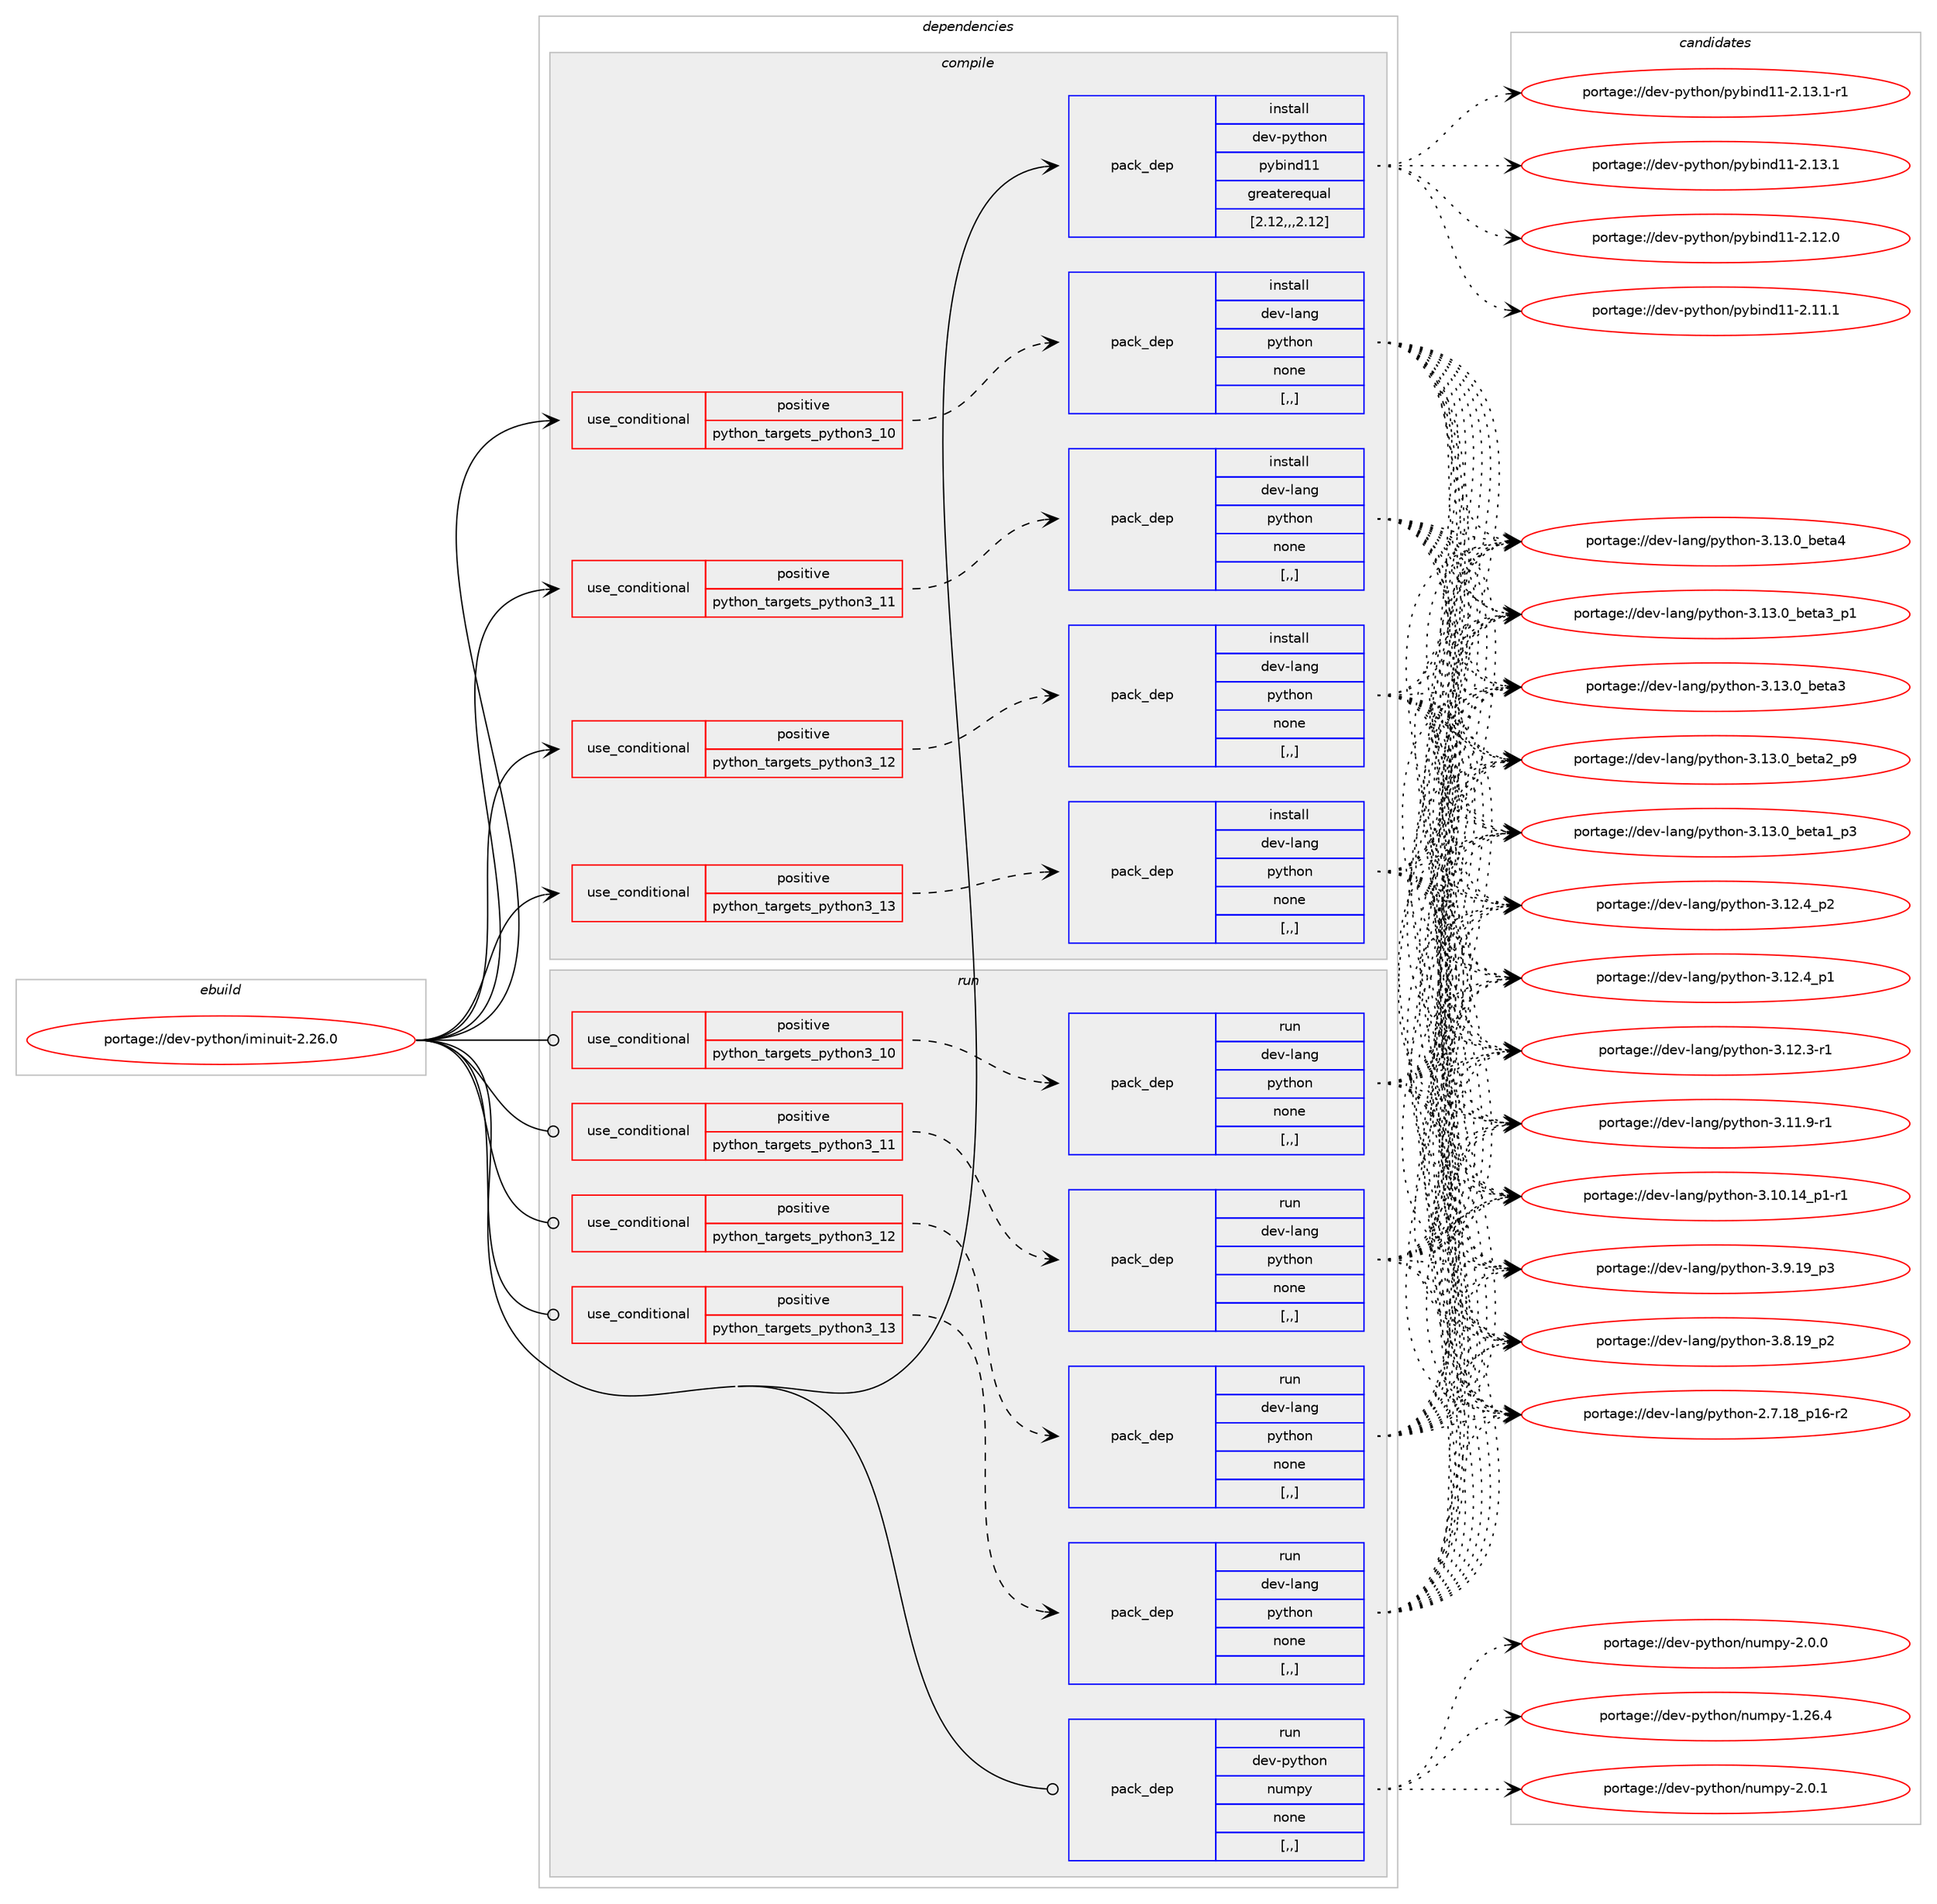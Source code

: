 digraph prolog {

# *************
# Graph options
# *************

newrank=true;
concentrate=true;
compound=true;
graph [rankdir=LR,fontname=Helvetica,fontsize=10,ranksep=1.5];#, ranksep=2.5, nodesep=0.2];
edge  [arrowhead=vee];
node  [fontname=Helvetica,fontsize=10];

# **********
# The ebuild
# **********

subgraph cluster_leftcol {
color=gray;
label=<<i>ebuild</i>>;
id [label="portage://dev-python/iminuit-2.26.0", color=red, width=4, href="../dev-python/iminuit-2.26.0.svg"];
}

# ****************
# The dependencies
# ****************

subgraph cluster_midcol {
color=gray;
label=<<i>dependencies</i>>;
subgraph cluster_compile {
fillcolor="#eeeeee";
style=filled;
label=<<i>compile</i>>;
subgraph cond33606 {
dependency148402 [label=<<TABLE BORDER="0" CELLBORDER="1" CELLSPACING="0" CELLPADDING="4"><TR><TD ROWSPAN="3" CELLPADDING="10">use_conditional</TD></TR><TR><TD>positive</TD></TR><TR><TD>python_targets_python3_10</TD></TR></TABLE>>, shape=none, color=red];
subgraph pack113547 {
dependency148403 [label=<<TABLE BORDER="0" CELLBORDER="1" CELLSPACING="0" CELLPADDING="4" WIDTH="220"><TR><TD ROWSPAN="6" CELLPADDING="30">pack_dep</TD></TR><TR><TD WIDTH="110">install</TD></TR><TR><TD>dev-lang</TD></TR><TR><TD>python</TD></TR><TR><TD>none</TD></TR><TR><TD>[,,]</TD></TR></TABLE>>, shape=none, color=blue];
}
dependency148402:e -> dependency148403:w [weight=20,style="dashed",arrowhead="vee"];
}
id:e -> dependency148402:w [weight=20,style="solid",arrowhead="vee"];
subgraph cond33607 {
dependency148404 [label=<<TABLE BORDER="0" CELLBORDER="1" CELLSPACING="0" CELLPADDING="4"><TR><TD ROWSPAN="3" CELLPADDING="10">use_conditional</TD></TR><TR><TD>positive</TD></TR><TR><TD>python_targets_python3_11</TD></TR></TABLE>>, shape=none, color=red];
subgraph pack113548 {
dependency148405 [label=<<TABLE BORDER="0" CELLBORDER="1" CELLSPACING="0" CELLPADDING="4" WIDTH="220"><TR><TD ROWSPAN="6" CELLPADDING="30">pack_dep</TD></TR><TR><TD WIDTH="110">install</TD></TR><TR><TD>dev-lang</TD></TR><TR><TD>python</TD></TR><TR><TD>none</TD></TR><TR><TD>[,,]</TD></TR></TABLE>>, shape=none, color=blue];
}
dependency148404:e -> dependency148405:w [weight=20,style="dashed",arrowhead="vee"];
}
id:e -> dependency148404:w [weight=20,style="solid",arrowhead="vee"];
subgraph cond33608 {
dependency148406 [label=<<TABLE BORDER="0" CELLBORDER="1" CELLSPACING="0" CELLPADDING="4"><TR><TD ROWSPAN="3" CELLPADDING="10">use_conditional</TD></TR><TR><TD>positive</TD></TR><TR><TD>python_targets_python3_12</TD></TR></TABLE>>, shape=none, color=red];
subgraph pack113549 {
dependency148407 [label=<<TABLE BORDER="0" CELLBORDER="1" CELLSPACING="0" CELLPADDING="4" WIDTH="220"><TR><TD ROWSPAN="6" CELLPADDING="30">pack_dep</TD></TR><TR><TD WIDTH="110">install</TD></TR><TR><TD>dev-lang</TD></TR><TR><TD>python</TD></TR><TR><TD>none</TD></TR><TR><TD>[,,]</TD></TR></TABLE>>, shape=none, color=blue];
}
dependency148406:e -> dependency148407:w [weight=20,style="dashed",arrowhead="vee"];
}
id:e -> dependency148406:w [weight=20,style="solid",arrowhead="vee"];
subgraph cond33609 {
dependency148408 [label=<<TABLE BORDER="0" CELLBORDER="1" CELLSPACING="0" CELLPADDING="4"><TR><TD ROWSPAN="3" CELLPADDING="10">use_conditional</TD></TR><TR><TD>positive</TD></TR><TR><TD>python_targets_python3_13</TD></TR></TABLE>>, shape=none, color=red];
subgraph pack113550 {
dependency148409 [label=<<TABLE BORDER="0" CELLBORDER="1" CELLSPACING="0" CELLPADDING="4" WIDTH="220"><TR><TD ROWSPAN="6" CELLPADDING="30">pack_dep</TD></TR><TR><TD WIDTH="110">install</TD></TR><TR><TD>dev-lang</TD></TR><TR><TD>python</TD></TR><TR><TD>none</TD></TR><TR><TD>[,,]</TD></TR></TABLE>>, shape=none, color=blue];
}
dependency148408:e -> dependency148409:w [weight=20,style="dashed",arrowhead="vee"];
}
id:e -> dependency148408:w [weight=20,style="solid",arrowhead="vee"];
subgraph pack113551 {
dependency148410 [label=<<TABLE BORDER="0" CELLBORDER="1" CELLSPACING="0" CELLPADDING="4" WIDTH="220"><TR><TD ROWSPAN="6" CELLPADDING="30">pack_dep</TD></TR><TR><TD WIDTH="110">install</TD></TR><TR><TD>dev-python</TD></TR><TR><TD>pybind11</TD></TR><TR><TD>greaterequal</TD></TR><TR><TD>[2.12,,,2.12]</TD></TR></TABLE>>, shape=none, color=blue];
}
id:e -> dependency148410:w [weight=20,style="solid",arrowhead="vee"];
}
subgraph cluster_compileandrun {
fillcolor="#eeeeee";
style=filled;
label=<<i>compile and run</i>>;
}
subgraph cluster_run {
fillcolor="#eeeeee";
style=filled;
label=<<i>run</i>>;
subgraph cond33610 {
dependency148411 [label=<<TABLE BORDER="0" CELLBORDER="1" CELLSPACING="0" CELLPADDING="4"><TR><TD ROWSPAN="3" CELLPADDING="10">use_conditional</TD></TR><TR><TD>positive</TD></TR><TR><TD>python_targets_python3_10</TD></TR></TABLE>>, shape=none, color=red];
subgraph pack113552 {
dependency148412 [label=<<TABLE BORDER="0" CELLBORDER="1" CELLSPACING="0" CELLPADDING="4" WIDTH="220"><TR><TD ROWSPAN="6" CELLPADDING="30">pack_dep</TD></TR><TR><TD WIDTH="110">run</TD></TR><TR><TD>dev-lang</TD></TR><TR><TD>python</TD></TR><TR><TD>none</TD></TR><TR><TD>[,,]</TD></TR></TABLE>>, shape=none, color=blue];
}
dependency148411:e -> dependency148412:w [weight=20,style="dashed",arrowhead="vee"];
}
id:e -> dependency148411:w [weight=20,style="solid",arrowhead="odot"];
subgraph cond33611 {
dependency148413 [label=<<TABLE BORDER="0" CELLBORDER="1" CELLSPACING="0" CELLPADDING="4"><TR><TD ROWSPAN="3" CELLPADDING="10">use_conditional</TD></TR><TR><TD>positive</TD></TR><TR><TD>python_targets_python3_11</TD></TR></TABLE>>, shape=none, color=red];
subgraph pack113553 {
dependency148414 [label=<<TABLE BORDER="0" CELLBORDER="1" CELLSPACING="0" CELLPADDING="4" WIDTH="220"><TR><TD ROWSPAN="6" CELLPADDING="30">pack_dep</TD></TR><TR><TD WIDTH="110">run</TD></TR><TR><TD>dev-lang</TD></TR><TR><TD>python</TD></TR><TR><TD>none</TD></TR><TR><TD>[,,]</TD></TR></TABLE>>, shape=none, color=blue];
}
dependency148413:e -> dependency148414:w [weight=20,style="dashed",arrowhead="vee"];
}
id:e -> dependency148413:w [weight=20,style="solid",arrowhead="odot"];
subgraph cond33612 {
dependency148415 [label=<<TABLE BORDER="0" CELLBORDER="1" CELLSPACING="0" CELLPADDING="4"><TR><TD ROWSPAN="3" CELLPADDING="10">use_conditional</TD></TR><TR><TD>positive</TD></TR><TR><TD>python_targets_python3_12</TD></TR></TABLE>>, shape=none, color=red];
subgraph pack113554 {
dependency148416 [label=<<TABLE BORDER="0" CELLBORDER="1" CELLSPACING="0" CELLPADDING="4" WIDTH="220"><TR><TD ROWSPAN="6" CELLPADDING="30">pack_dep</TD></TR><TR><TD WIDTH="110">run</TD></TR><TR><TD>dev-lang</TD></TR><TR><TD>python</TD></TR><TR><TD>none</TD></TR><TR><TD>[,,]</TD></TR></TABLE>>, shape=none, color=blue];
}
dependency148415:e -> dependency148416:w [weight=20,style="dashed",arrowhead="vee"];
}
id:e -> dependency148415:w [weight=20,style="solid",arrowhead="odot"];
subgraph cond33613 {
dependency148417 [label=<<TABLE BORDER="0" CELLBORDER="1" CELLSPACING="0" CELLPADDING="4"><TR><TD ROWSPAN="3" CELLPADDING="10">use_conditional</TD></TR><TR><TD>positive</TD></TR><TR><TD>python_targets_python3_13</TD></TR></TABLE>>, shape=none, color=red];
subgraph pack113555 {
dependency148418 [label=<<TABLE BORDER="0" CELLBORDER="1" CELLSPACING="0" CELLPADDING="4" WIDTH="220"><TR><TD ROWSPAN="6" CELLPADDING="30">pack_dep</TD></TR><TR><TD WIDTH="110">run</TD></TR><TR><TD>dev-lang</TD></TR><TR><TD>python</TD></TR><TR><TD>none</TD></TR><TR><TD>[,,]</TD></TR></TABLE>>, shape=none, color=blue];
}
dependency148417:e -> dependency148418:w [weight=20,style="dashed",arrowhead="vee"];
}
id:e -> dependency148417:w [weight=20,style="solid",arrowhead="odot"];
subgraph pack113556 {
dependency148419 [label=<<TABLE BORDER="0" CELLBORDER="1" CELLSPACING="0" CELLPADDING="4" WIDTH="220"><TR><TD ROWSPAN="6" CELLPADDING="30">pack_dep</TD></TR><TR><TD WIDTH="110">run</TD></TR><TR><TD>dev-python</TD></TR><TR><TD>numpy</TD></TR><TR><TD>none</TD></TR><TR><TD>[,,]</TD></TR></TABLE>>, shape=none, color=blue];
}
id:e -> dependency148419:w [weight=20,style="solid",arrowhead="odot"];
}
}

# **************
# The candidates
# **************

subgraph cluster_choices {
rank=same;
color=gray;
label=<<i>candidates</i>>;

subgraph choice113547 {
color=black;
nodesep=1;
choice1001011184510897110103471121211161041111104551464951464895981011169752 [label="portage://dev-lang/python-3.13.0_beta4", color=red, width=4,href="../dev-lang/python-3.13.0_beta4.svg"];
choice10010111845108971101034711212111610411111045514649514648959810111697519511249 [label="portage://dev-lang/python-3.13.0_beta3_p1", color=red, width=4,href="../dev-lang/python-3.13.0_beta3_p1.svg"];
choice1001011184510897110103471121211161041111104551464951464895981011169751 [label="portage://dev-lang/python-3.13.0_beta3", color=red, width=4,href="../dev-lang/python-3.13.0_beta3.svg"];
choice10010111845108971101034711212111610411111045514649514648959810111697509511257 [label="portage://dev-lang/python-3.13.0_beta2_p9", color=red, width=4,href="../dev-lang/python-3.13.0_beta2_p9.svg"];
choice10010111845108971101034711212111610411111045514649514648959810111697499511251 [label="portage://dev-lang/python-3.13.0_beta1_p3", color=red, width=4,href="../dev-lang/python-3.13.0_beta1_p3.svg"];
choice100101118451089711010347112121116104111110455146495046529511250 [label="portage://dev-lang/python-3.12.4_p2", color=red, width=4,href="../dev-lang/python-3.12.4_p2.svg"];
choice100101118451089711010347112121116104111110455146495046529511249 [label="portage://dev-lang/python-3.12.4_p1", color=red, width=4,href="../dev-lang/python-3.12.4_p1.svg"];
choice100101118451089711010347112121116104111110455146495046514511449 [label="portage://dev-lang/python-3.12.3-r1", color=red, width=4,href="../dev-lang/python-3.12.3-r1.svg"];
choice100101118451089711010347112121116104111110455146494946574511449 [label="portage://dev-lang/python-3.11.9-r1", color=red, width=4,href="../dev-lang/python-3.11.9-r1.svg"];
choice100101118451089711010347112121116104111110455146494846495295112494511449 [label="portage://dev-lang/python-3.10.14_p1-r1", color=red, width=4,href="../dev-lang/python-3.10.14_p1-r1.svg"];
choice100101118451089711010347112121116104111110455146574649579511251 [label="portage://dev-lang/python-3.9.19_p3", color=red, width=4,href="../dev-lang/python-3.9.19_p3.svg"];
choice100101118451089711010347112121116104111110455146564649579511250 [label="portage://dev-lang/python-3.8.19_p2", color=red, width=4,href="../dev-lang/python-3.8.19_p2.svg"];
choice100101118451089711010347112121116104111110455046554649569511249544511450 [label="portage://dev-lang/python-2.7.18_p16-r2", color=red, width=4,href="../dev-lang/python-2.7.18_p16-r2.svg"];
dependency148403:e -> choice1001011184510897110103471121211161041111104551464951464895981011169752:w [style=dotted,weight="100"];
dependency148403:e -> choice10010111845108971101034711212111610411111045514649514648959810111697519511249:w [style=dotted,weight="100"];
dependency148403:e -> choice1001011184510897110103471121211161041111104551464951464895981011169751:w [style=dotted,weight="100"];
dependency148403:e -> choice10010111845108971101034711212111610411111045514649514648959810111697509511257:w [style=dotted,weight="100"];
dependency148403:e -> choice10010111845108971101034711212111610411111045514649514648959810111697499511251:w [style=dotted,weight="100"];
dependency148403:e -> choice100101118451089711010347112121116104111110455146495046529511250:w [style=dotted,weight="100"];
dependency148403:e -> choice100101118451089711010347112121116104111110455146495046529511249:w [style=dotted,weight="100"];
dependency148403:e -> choice100101118451089711010347112121116104111110455146495046514511449:w [style=dotted,weight="100"];
dependency148403:e -> choice100101118451089711010347112121116104111110455146494946574511449:w [style=dotted,weight="100"];
dependency148403:e -> choice100101118451089711010347112121116104111110455146494846495295112494511449:w [style=dotted,weight="100"];
dependency148403:e -> choice100101118451089711010347112121116104111110455146574649579511251:w [style=dotted,weight="100"];
dependency148403:e -> choice100101118451089711010347112121116104111110455146564649579511250:w [style=dotted,weight="100"];
dependency148403:e -> choice100101118451089711010347112121116104111110455046554649569511249544511450:w [style=dotted,weight="100"];
}
subgraph choice113548 {
color=black;
nodesep=1;
choice1001011184510897110103471121211161041111104551464951464895981011169752 [label="portage://dev-lang/python-3.13.0_beta4", color=red, width=4,href="../dev-lang/python-3.13.0_beta4.svg"];
choice10010111845108971101034711212111610411111045514649514648959810111697519511249 [label="portage://dev-lang/python-3.13.0_beta3_p1", color=red, width=4,href="../dev-lang/python-3.13.0_beta3_p1.svg"];
choice1001011184510897110103471121211161041111104551464951464895981011169751 [label="portage://dev-lang/python-3.13.0_beta3", color=red, width=4,href="../dev-lang/python-3.13.0_beta3.svg"];
choice10010111845108971101034711212111610411111045514649514648959810111697509511257 [label="portage://dev-lang/python-3.13.0_beta2_p9", color=red, width=4,href="../dev-lang/python-3.13.0_beta2_p9.svg"];
choice10010111845108971101034711212111610411111045514649514648959810111697499511251 [label="portage://dev-lang/python-3.13.0_beta1_p3", color=red, width=4,href="../dev-lang/python-3.13.0_beta1_p3.svg"];
choice100101118451089711010347112121116104111110455146495046529511250 [label="portage://dev-lang/python-3.12.4_p2", color=red, width=4,href="../dev-lang/python-3.12.4_p2.svg"];
choice100101118451089711010347112121116104111110455146495046529511249 [label="portage://dev-lang/python-3.12.4_p1", color=red, width=4,href="../dev-lang/python-3.12.4_p1.svg"];
choice100101118451089711010347112121116104111110455146495046514511449 [label="portage://dev-lang/python-3.12.3-r1", color=red, width=4,href="../dev-lang/python-3.12.3-r1.svg"];
choice100101118451089711010347112121116104111110455146494946574511449 [label="portage://dev-lang/python-3.11.9-r1", color=red, width=4,href="../dev-lang/python-3.11.9-r1.svg"];
choice100101118451089711010347112121116104111110455146494846495295112494511449 [label="portage://dev-lang/python-3.10.14_p1-r1", color=red, width=4,href="../dev-lang/python-3.10.14_p1-r1.svg"];
choice100101118451089711010347112121116104111110455146574649579511251 [label="portage://dev-lang/python-3.9.19_p3", color=red, width=4,href="../dev-lang/python-3.9.19_p3.svg"];
choice100101118451089711010347112121116104111110455146564649579511250 [label="portage://dev-lang/python-3.8.19_p2", color=red, width=4,href="../dev-lang/python-3.8.19_p2.svg"];
choice100101118451089711010347112121116104111110455046554649569511249544511450 [label="portage://dev-lang/python-2.7.18_p16-r2", color=red, width=4,href="../dev-lang/python-2.7.18_p16-r2.svg"];
dependency148405:e -> choice1001011184510897110103471121211161041111104551464951464895981011169752:w [style=dotted,weight="100"];
dependency148405:e -> choice10010111845108971101034711212111610411111045514649514648959810111697519511249:w [style=dotted,weight="100"];
dependency148405:e -> choice1001011184510897110103471121211161041111104551464951464895981011169751:w [style=dotted,weight="100"];
dependency148405:e -> choice10010111845108971101034711212111610411111045514649514648959810111697509511257:w [style=dotted,weight="100"];
dependency148405:e -> choice10010111845108971101034711212111610411111045514649514648959810111697499511251:w [style=dotted,weight="100"];
dependency148405:e -> choice100101118451089711010347112121116104111110455146495046529511250:w [style=dotted,weight="100"];
dependency148405:e -> choice100101118451089711010347112121116104111110455146495046529511249:w [style=dotted,weight="100"];
dependency148405:e -> choice100101118451089711010347112121116104111110455146495046514511449:w [style=dotted,weight="100"];
dependency148405:e -> choice100101118451089711010347112121116104111110455146494946574511449:w [style=dotted,weight="100"];
dependency148405:e -> choice100101118451089711010347112121116104111110455146494846495295112494511449:w [style=dotted,weight="100"];
dependency148405:e -> choice100101118451089711010347112121116104111110455146574649579511251:w [style=dotted,weight="100"];
dependency148405:e -> choice100101118451089711010347112121116104111110455146564649579511250:w [style=dotted,weight="100"];
dependency148405:e -> choice100101118451089711010347112121116104111110455046554649569511249544511450:w [style=dotted,weight="100"];
}
subgraph choice113549 {
color=black;
nodesep=1;
choice1001011184510897110103471121211161041111104551464951464895981011169752 [label="portage://dev-lang/python-3.13.0_beta4", color=red, width=4,href="../dev-lang/python-3.13.0_beta4.svg"];
choice10010111845108971101034711212111610411111045514649514648959810111697519511249 [label="portage://dev-lang/python-3.13.0_beta3_p1", color=red, width=4,href="../dev-lang/python-3.13.0_beta3_p1.svg"];
choice1001011184510897110103471121211161041111104551464951464895981011169751 [label="portage://dev-lang/python-3.13.0_beta3", color=red, width=4,href="../dev-lang/python-3.13.0_beta3.svg"];
choice10010111845108971101034711212111610411111045514649514648959810111697509511257 [label="portage://dev-lang/python-3.13.0_beta2_p9", color=red, width=4,href="../dev-lang/python-3.13.0_beta2_p9.svg"];
choice10010111845108971101034711212111610411111045514649514648959810111697499511251 [label="portage://dev-lang/python-3.13.0_beta1_p3", color=red, width=4,href="../dev-lang/python-3.13.0_beta1_p3.svg"];
choice100101118451089711010347112121116104111110455146495046529511250 [label="portage://dev-lang/python-3.12.4_p2", color=red, width=4,href="../dev-lang/python-3.12.4_p2.svg"];
choice100101118451089711010347112121116104111110455146495046529511249 [label="portage://dev-lang/python-3.12.4_p1", color=red, width=4,href="../dev-lang/python-3.12.4_p1.svg"];
choice100101118451089711010347112121116104111110455146495046514511449 [label="portage://dev-lang/python-3.12.3-r1", color=red, width=4,href="../dev-lang/python-3.12.3-r1.svg"];
choice100101118451089711010347112121116104111110455146494946574511449 [label="portage://dev-lang/python-3.11.9-r1", color=red, width=4,href="../dev-lang/python-3.11.9-r1.svg"];
choice100101118451089711010347112121116104111110455146494846495295112494511449 [label="portage://dev-lang/python-3.10.14_p1-r1", color=red, width=4,href="../dev-lang/python-3.10.14_p1-r1.svg"];
choice100101118451089711010347112121116104111110455146574649579511251 [label="portage://dev-lang/python-3.9.19_p3", color=red, width=4,href="../dev-lang/python-3.9.19_p3.svg"];
choice100101118451089711010347112121116104111110455146564649579511250 [label="portage://dev-lang/python-3.8.19_p2", color=red, width=4,href="../dev-lang/python-3.8.19_p2.svg"];
choice100101118451089711010347112121116104111110455046554649569511249544511450 [label="portage://dev-lang/python-2.7.18_p16-r2", color=red, width=4,href="../dev-lang/python-2.7.18_p16-r2.svg"];
dependency148407:e -> choice1001011184510897110103471121211161041111104551464951464895981011169752:w [style=dotted,weight="100"];
dependency148407:e -> choice10010111845108971101034711212111610411111045514649514648959810111697519511249:w [style=dotted,weight="100"];
dependency148407:e -> choice1001011184510897110103471121211161041111104551464951464895981011169751:w [style=dotted,weight="100"];
dependency148407:e -> choice10010111845108971101034711212111610411111045514649514648959810111697509511257:w [style=dotted,weight="100"];
dependency148407:e -> choice10010111845108971101034711212111610411111045514649514648959810111697499511251:w [style=dotted,weight="100"];
dependency148407:e -> choice100101118451089711010347112121116104111110455146495046529511250:w [style=dotted,weight="100"];
dependency148407:e -> choice100101118451089711010347112121116104111110455146495046529511249:w [style=dotted,weight="100"];
dependency148407:e -> choice100101118451089711010347112121116104111110455146495046514511449:w [style=dotted,weight="100"];
dependency148407:e -> choice100101118451089711010347112121116104111110455146494946574511449:w [style=dotted,weight="100"];
dependency148407:e -> choice100101118451089711010347112121116104111110455146494846495295112494511449:w [style=dotted,weight="100"];
dependency148407:e -> choice100101118451089711010347112121116104111110455146574649579511251:w [style=dotted,weight="100"];
dependency148407:e -> choice100101118451089711010347112121116104111110455146564649579511250:w [style=dotted,weight="100"];
dependency148407:e -> choice100101118451089711010347112121116104111110455046554649569511249544511450:w [style=dotted,weight="100"];
}
subgraph choice113550 {
color=black;
nodesep=1;
choice1001011184510897110103471121211161041111104551464951464895981011169752 [label="portage://dev-lang/python-3.13.0_beta4", color=red, width=4,href="../dev-lang/python-3.13.0_beta4.svg"];
choice10010111845108971101034711212111610411111045514649514648959810111697519511249 [label="portage://dev-lang/python-3.13.0_beta3_p1", color=red, width=4,href="../dev-lang/python-3.13.0_beta3_p1.svg"];
choice1001011184510897110103471121211161041111104551464951464895981011169751 [label="portage://dev-lang/python-3.13.0_beta3", color=red, width=4,href="../dev-lang/python-3.13.0_beta3.svg"];
choice10010111845108971101034711212111610411111045514649514648959810111697509511257 [label="portage://dev-lang/python-3.13.0_beta2_p9", color=red, width=4,href="../dev-lang/python-3.13.0_beta2_p9.svg"];
choice10010111845108971101034711212111610411111045514649514648959810111697499511251 [label="portage://dev-lang/python-3.13.0_beta1_p3", color=red, width=4,href="../dev-lang/python-3.13.0_beta1_p3.svg"];
choice100101118451089711010347112121116104111110455146495046529511250 [label="portage://dev-lang/python-3.12.4_p2", color=red, width=4,href="../dev-lang/python-3.12.4_p2.svg"];
choice100101118451089711010347112121116104111110455146495046529511249 [label="portage://dev-lang/python-3.12.4_p1", color=red, width=4,href="../dev-lang/python-3.12.4_p1.svg"];
choice100101118451089711010347112121116104111110455146495046514511449 [label="portage://dev-lang/python-3.12.3-r1", color=red, width=4,href="../dev-lang/python-3.12.3-r1.svg"];
choice100101118451089711010347112121116104111110455146494946574511449 [label="portage://dev-lang/python-3.11.9-r1", color=red, width=4,href="../dev-lang/python-3.11.9-r1.svg"];
choice100101118451089711010347112121116104111110455146494846495295112494511449 [label="portage://dev-lang/python-3.10.14_p1-r1", color=red, width=4,href="../dev-lang/python-3.10.14_p1-r1.svg"];
choice100101118451089711010347112121116104111110455146574649579511251 [label="portage://dev-lang/python-3.9.19_p3", color=red, width=4,href="../dev-lang/python-3.9.19_p3.svg"];
choice100101118451089711010347112121116104111110455146564649579511250 [label="portage://dev-lang/python-3.8.19_p2", color=red, width=4,href="../dev-lang/python-3.8.19_p2.svg"];
choice100101118451089711010347112121116104111110455046554649569511249544511450 [label="portage://dev-lang/python-2.7.18_p16-r2", color=red, width=4,href="../dev-lang/python-2.7.18_p16-r2.svg"];
dependency148409:e -> choice1001011184510897110103471121211161041111104551464951464895981011169752:w [style=dotted,weight="100"];
dependency148409:e -> choice10010111845108971101034711212111610411111045514649514648959810111697519511249:w [style=dotted,weight="100"];
dependency148409:e -> choice1001011184510897110103471121211161041111104551464951464895981011169751:w [style=dotted,weight="100"];
dependency148409:e -> choice10010111845108971101034711212111610411111045514649514648959810111697509511257:w [style=dotted,weight="100"];
dependency148409:e -> choice10010111845108971101034711212111610411111045514649514648959810111697499511251:w [style=dotted,weight="100"];
dependency148409:e -> choice100101118451089711010347112121116104111110455146495046529511250:w [style=dotted,weight="100"];
dependency148409:e -> choice100101118451089711010347112121116104111110455146495046529511249:w [style=dotted,weight="100"];
dependency148409:e -> choice100101118451089711010347112121116104111110455146495046514511449:w [style=dotted,weight="100"];
dependency148409:e -> choice100101118451089711010347112121116104111110455146494946574511449:w [style=dotted,weight="100"];
dependency148409:e -> choice100101118451089711010347112121116104111110455146494846495295112494511449:w [style=dotted,weight="100"];
dependency148409:e -> choice100101118451089711010347112121116104111110455146574649579511251:w [style=dotted,weight="100"];
dependency148409:e -> choice100101118451089711010347112121116104111110455146564649579511250:w [style=dotted,weight="100"];
dependency148409:e -> choice100101118451089711010347112121116104111110455046554649569511249544511450:w [style=dotted,weight="100"];
}
subgraph choice113551 {
color=black;
nodesep=1;
choice1001011184511212111610411111047112121981051101004949455046495146494511449 [label="portage://dev-python/pybind11-2.13.1-r1", color=red, width=4,href="../dev-python/pybind11-2.13.1-r1.svg"];
choice100101118451121211161041111104711212198105110100494945504649514649 [label="portage://dev-python/pybind11-2.13.1", color=red, width=4,href="../dev-python/pybind11-2.13.1.svg"];
choice100101118451121211161041111104711212198105110100494945504649504648 [label="portage://dev-python/pybind11-2.12.0", color=red, width=4,href="../dev-python/pybind11-2.12.0.svg"];
choice100101118451121211161041111104711212198105110100494945504649494649 [label="portage://dev-python/pybind11-2.11.1", color=red, width=4,href="../dev-python/pybind11-2.11.1.svg"];
dependency148410:e -> choice1001011184511212111610411111047112121981051101004949455046495146494511449:w [style=dotted,weight="100"];
dependency148410:e -> choice100101118451121211161041111104711212198105110100494945504649514649:w [style=dotted,weight="100"];
dependency148410:e -> choice100101118451121211161041111104711212198105110100494945504649504648:w [style=dotted,weight="100"];
dependency148410:e -> choice100101118451121211161041111104711212198105110100494945504649494649:w [style=dotted,weight="100"];
}
subgraph choice113552 {
color=black;
nodesep=1;
choice1001011184510897110103471121211161041111104551464951464895981011169752 [label="portage://dev-lang/python-3.13.0_beta4", color=red, width=4,href="../dev-lang/python-3.13.0_beta4.svg"];
choice10010111845108971101034711212111610411111045514649514648959810111697519511249 [label="portage://dev-lang/python-3.13.0_beta3_p1", color=red, width=4,href="../dev-lang/python-3.13.0_beta3_p1.svg"];
choice1001011184510897110103471121211161041111104551464951464895981011169751 [label="portage://dev-lang/python-3.13.0_beta3", color=red, width=4,href="../dev-lang/python-3.13.0_beta3.svg"];
choice10010111845108971101034711212111610411111045514649514648959810111697509511257 [label="portage://dev-lang/python-3.13.0_beta2_p9", color=red, width=4,href="../dev-lang/python-3.13.0_beta2_p9.svg"];
choice10010111845108971101034711212111610411111045514649514648959810111697499511251 [label="portage://dev-lang/python-3.13.0_beta1_p3", color=red, width=4,href="../dev-lang/python-3.13.0_beta1_p3.svg"];
choice100101118451089711010347112121116104111110455146495046529511250 [label="portage://dev-lang/python-3.12.4_p2", color=red, width=4,href="../dev-lang/python-3.12.4_p2.svg"];
choice100101118451089711010347112121116104111110455146495046529511249 [label="portage://dev-lang/python-3.12.4_p1", color=red, width=4,href="../dev-lang/python-3.12.4_p1.svg"];
choice100101118451089711010347112121116104111110455146495046514511449 [label="portage://dev-lang/python-3.12.3-r1", color=red, width=4,href="../dev-lang/python-3.12.3-r1.svg"];
choice100101118451089711010347112121116104111110455146494946574511449 [label="portage://dev-lang/python-3.11.9-r1", color=red, width=4,href="../dev-lang/python-3.11.9-r1.svg"];
choice100101118451089711010347112121116104111110455146494846495295112494511449 [label="portage://dev-lang/python-3.10.14_p1-r1", color=red, width=4,href="../dev-lang/python-3.10.14_p1-r1.svg"];
choice100101118451089711010347112121116104111110455146574649579511251 [label="portage://dev-lang/python-3.9.19_p3", color=red, width=4,href="../dev-lang/python-3.9.19_p3.svg"];
choice100101118451089711010347112121116104111110455146564649579511250 [label="portage://dev-lang/python-3.8.19_p2", color=red, width=4,href="../dev-lang/python-3.8.19_p2.svg"];
choice100101118451089711010347112121116104111110455046554649569511249544511450 [label="portage://dev-lang/python-2.7.18_p16-r2", color=red, width=4,href="../dev-lang/python-2.7.18_p16-r2.svg"];
dependency148412:e -> choice1001011184510897110103471121211161041111104551464951464895981011169752:w [style=dotted,weight="100"];
dependency148412:e -> choice10010111845108971101034711212111610411111045514649514648959810111697519511249:w [style=dotted,weight="100"];
dependency148412:e -> choice1001011184510897110103471121211161041111104551464951464895981011169751:w [style=dotted,weight="100"];
dependency148412:e -> choice10010111845108971101034711212111610411111045514649514648959810111697509511257:w [style=dotted,weight="100"];
dependency148412:e -> choice10010111845108971101034711212111610411111045514649514648959810111697499511251:w [style=dotted,weight="100"];
dependency148412:e -> choice100101118451089711010347112121116104111110455146495046529511250:w [style=dotted,weight="100"];
dependency148412:e -> choice100101118451089711010347112121116104111110455146495046529511249:w [style=dotted,weight="100"];
dependency148412:e -> choice100101118451089711010347112121116104111110455146495046514511449:w [style=dotted,weight="100"];
dependency148412:e -> choice100101118451089711010347112121116104111110455146494946574511449:w [style=dotted,weight="100"];
dependency148412:e -> choice100101118451089711010347112121116104111110455146494846495295112494511449:w [style=dotted,weight="100"];
dependency148412:e -> choice100101118451089711010347112121116104111110455146574649579511251:w [style=dotted,weight="100"];
dependency148412:e -> choice100101118451089711010347112121116104111110455146564649579511250:w [style=dotted,weight="100"];
dependency148412:e -> choice100101118451089711010347112121116104111110455046554649569511249544511450:w [style=dotted,weight="100"];
}
subgraph choice113553 {
color=black;
nodesep=1;
choice1001011184510897110103471121211161041111104551464951464895981011169752 [label="portage://dev-lang/python-3.13.0_beta4", color=red, width=4,href="../dev-lang/python-3.13.0_beta4.svg"];
choice10010111845108971101034711212111610411111045514649514648959810111697519511249 [label="portage://dev-lang/python-3.13.0_beta3_p1", color=red, width=4,href="../dev-lang/python-3.13.0_beta3_p1.svg"];
choice1001011184510897110103471121211161041111104551464951464895981011169751 [label="portage://dev-lang/python-3.13.0_beta3", color=red, width=4,href="../dev-lang/python-3.13.0_beta3.svg"];
choice10010111845108971101034711212111610411111045514649514648959810111697509511257 [label="portage://dev-lang/python-3.13.0_beta2_p9", color=red, width=4,href="../dev-lang/python-3.13.0_beta2_p9.svg"];
choice10010111845108971101034711212111610411111045514649514648959810111697499511251 [label="portage://dev-lang/python-3.13.0_beta1_p3", color=red, width=4,href="../dev-lang/python-3.13.0_beta1_p3.svg"];
choice100101118451089711010347112121116104111110455146495046529511250 [label="portage://dev-lang/python-3.12.4_p2", color=red, width=4,href="../dev-lang/python-3.12.4_p2.svg"];
choice100101118451089711010347112121116104111110455146495046529511249 [label="portage://dev-lang/python-3.12.4_p1", color=red, width=4,href="../dev-lang/python-3.12.4_p1.svg"];
choice100101118451089711010347112121116104111110455146495046514511449 [label="portage://dev-lang/python-3.12.3-r1", color=red, width=4,href="../dev-lang/python-3.12.3-r1.svg"];
choice100101118451089711010347112121116104111110455146494946574511449 [label="portage://dev-lang/python-3.11.9-r1", color=red, width=4,href="../dev-lang/python-3.11.9-r1.svg"];
choice100101118451089711010347112121116104111110455146494846495295112494511449 [label="portage://dev-lang/python-3.10.14_p1-r1", color=red, width=4,href="../dev-lang/python-3.10.14_p1-r1.svg"];
choice100101118451089711010347112121116104111110455146574649579511251 [label="portage://dev-lang/python-3.9.19_p3", color=red, width=4,href="../dev-lang/python-3.9.19_p3.svg"];
choice100101118451089711010347112121116104111110455146564649579511250 [label="portage://dev-lang/python-3.8.19_p2", color=red, width=4,href="../dev-lang/python-3.8.19_p2.svg"];
choice100101118451089711010347112121116104111110455046554649569511249544511450 [label="portage://dev-lang/python-2.7.18_p16-r2", color=red, width=4,href="../dev-lang/python-2.7.18_p16-r2.svg"];
dependency148414:e -> choice1001011184510897110103471121211161041111104551464951464895981011169752:w [style=dotted,weight="100"];
dependency148414:e -> choice10010111845108971101034711212111610411111045514649514648959810111697519511249:w [style=dotted,weight="100"];
dependency148414:e -> choice1001011184510897110103471121211161041111104551464951464895981011169751:w [style=dotted,weight="100"];
dependency148414:e -> choice10010111845108971101034711212111610411111045514649514648959810111697509511257:w [style=dotted,weight="100"];
dependency148414:e -> choice10010111845108971101034711212111610411111045514649514648959810111697499511251:w [style=dotted,weight="100"];
dependency148414:e -> choice100101118451089711010347112121116104111110455146495046529511250:w [style=dotted,weight="100"];
dependency148414:e -> choice100101118451089711010347112121116104111110455146495046529511249:w [style=dotted,weight="100"];
dependency148414:e -> choice100101118451089711010347112121116104111110455146495046514511449:w [style=dotted,weight="100"];
dependency148414:e -> choice100101118451089711010347112121116104111110455146494946574511449:w [style=dotted,weight="100"];
dependency148414:e -> choice100101118451089711010347112121116104111110455146494846495295112494511449:w [style=dotted,weight="100"];
dependency148414:e -> choice100101118451089711010347112121116104111110455146574649579511251:w [style=dotted,weight="100"];
dependency148414:e -> choice100101118451089711010347112121116104111110455146564649579511250:w [style=dotted,weight="100"];
dependency148414:e -> choice100101118451089711010347112121116104111110455046554649569511249544511450:w [style=dotted,weight="100"];
}
subgraph choice113554 {
color=black;
nodesep=1;
choice1001011184510897110103471121211161041111104551464951464895981011169752 [label="portage://dev-lang/python-3.13.0_beta4", color=red, width=4,href="../dev-lang/python-3.13.0_beta4.svg"];
choice10010111845108971101034711212111610411111045514649514648959810111697519511249 [label="portage://dev-lang/python-3.13.0_beta3_p1", color=red, width=4,href="../dev-lang/python-3.13.0_beta3_p1.svg"];
choice1001011184510897110103471121211161041111104551464951464895981011169751 [label="portage://dev-lang/python-3.13.0_beta3", color=red, width=4,href="../dev-lang/python-3.13.0_beta3.svg"];
choice10010111845108971101034711212111610411111045514649514648959810111697509511257 [label="portage://dev-lang/python-3.13.0_beta2_p9", color=red, width=4,href="../dev-lang/python-3.13.0_beta2_p9.svg"];
choice10010111845108971101034711212111610411111045514649514648959810111697499511251 [label="portage://dev-lang/python-3.13.0_beta1_p3", color=red, width=4,href="../dev-lang/python-3.13.0_beta1_p3.svg"];
choice100101118451089711010347112121116104111110455146495046529511250 [label="portage://dev-lang/python-3.12.4_p2", color=red, width=4,href="../dev-lang/python-3.12.4_p2.svg"];
choice100101118451089711010347112121116104111110455146495046529511249 [label="portage://dev-lang/python-3.12.4_p1", color=red, width=4,href="../dev-lang/python-3.12.4_p1.svg"];
choice100101118451089711010347112121116104111110455146495046514511449 [label="portage://dev-lang/python-3.12.3-r1", color=red, width=4,href="../dev-lang/python-3.12.3-r1.svg"];
choice100101118451089711010347112121116104111110455146494946574511449 [label="portage://dev-lang/python-3.11.9-r1", color=red, width=4,href="../dev-lang/python-3.11.9-r1.svg"];
choice100101118451089711010347112121116104111110455146494846495295112494511449 [label="portage://dev-lang/python-3.10.14_p1-r1", color=red, width=4,href="../dev-lang/python-3.10.14_p1-r1.svg"];
choice100101118451089711010347112121116104111110455146574649579511251 [label="portage://dev-lang/python-3.9.19_p3", color=red, width=4,href="../dev-lang/python-3.9.19_p3.svg"];
choice100101118451089711010347112121116104111110455146564649579511250 [label="portage://dev-lang/python-3.8.19_p2", color=red, width=4,href="../dev-lang/python-3.8.19_p2.svg"];
choice100101118451089711010347112121116104111110455046554649569511249544511450 [label="portage://dev-lang/python-2.7.18_p16-r2", color=red, width=4,href="../dev-lang/python-2.7.18_p16-r2.svg"];
dependency148416:e -> choice1001011184510897110103471121211161041111104551464951464895981011169752:w [style=dotted,weight="100"];
dependency148416:e -> choice10010111845108971101034711212111610411111045514649514648959810111697519511249:w [style=dotted,weight="100"];
dependency148416:e -> choice1001011184510897110103471121211161041111104551464951464895981011169751:w [style=dotted,weight="100"];
dependency148416:e -> choice10010111845108971101034711212111610411111045514649514648959810111697509511257:w [style=dotted,weight="100"];
dependency148416:e -> choice10010111845108971101034711212111610411111045514649514648959810111697499511251:w [style=dotted,weight="100"];
dependency148416:e -> choice100101118451089711010347112121116104111110455146495046529511250:w [style=dotted,weight="100"];
dependency148416:e -> choice100101118451089711010347112121116104111110455146495046529511249:w [style=dotted,weight="100"];
dependency148416:e -> choice100101118451089711010347112121116104111110455146495046514511449:w [style=dotted,weight="100"];
dependency148416:e -> choice100101118451089711010347112121116104111110455146494946574511449:w [style=dotted,weight="100"];
dependency148416:e -> choice100101118451089711010347112121116104111110455146494846495295112494511449:w [style=dotted,weight="100"];
dependency148416:e -> choice100101118451089711010347112121116104111110455146574649579511251:w [style=dotted,weight="100"];
dependency148416:e -> choice100101118451089711010347112121116104111110455146564649579511250:w [style=dotted,weight="100"];
dependency148416:e -> choice100101118451089711010347112121116104111110455046554649569511249544511450:w [style=dotted,weight="100"];
}
subgraph choice113555 {
color=black;
nodesep=1;
choice1001011184510897110103471121211161041111104551464951464895981011169752 [label="portage://dev-lang/python-3.13.0_beta4", color=red, width=4,href="../dev-lang/python-3.13.0_beta4.svg"];
choice10010111845108971101034711212111610411111045514649514648959810111697519511249 [label="portage://dev-lang/python-3.13.0_beta3_p1", color=red, width=4,href="../dev-lang/python-3.13.0_beta3_p1.svg"];
choice1001011184510897110103471121211161041111104551464951464895981011169751 [label="portage://dev-lang/python-3.13.0_beta3", color=red, width=4,href="../dev-lang/python-3.13.0_beta3.svg"];
choice10010111845108971101034711212111610411111045514649514648959810111697509511257 [label="portage://dev-lang/python-3.13.0_beta2_p9", color=red, width=4,href="../dev-lang/python-3.13.0_beta2_p9.svg"];
choice10010111845108971101034711212111610411111045514649514648959810111697499511251 [label="portage://dev-lang/python-3.13.0_beta1_p3", color=red, width=4,href="../dev-lang/python-3.13.0_beta1_p3.svg"];
choice100101118451089711010347112121116104111110455146495046529511250 [label="portage://dev-lang/python-3.12.4_p2", color=red, width=4,href="../dev-lang/python-3.12.4_p2.svg"];
choice100101118451089711010347112121116104111110455146495046529511249 [label="portage://dev-lang/python-3.12.4_p1", color=red, width=4,href="../dev-lang/python-3.12.4_p1.svg"];
choice100101118451089711010347112121116104111110455146495046514511449 [label="portage://dev-lang/python-3.12.3-r1", color=red, width=4,href="../dev-lang/python-3.12.3-r1.svg"];
choice100101118451089711010347112121116104111110455146494946574511449 [label="portage://dev-lang/python-3.11.9-r1", color=red, width=4,href="../dev-lang/python-3.11.9-r1.svg"];
choice100101118451089711010347112121116104111110455146494846495295112494511449 [label="portage://dev-lang/python-3.10.14_p1-r1", color=red, width=4,href="../dev-lang/python-3.10.14_p1-r1.svg"];
choice100101118451089711010347112121116104111110455146574649579511251 [label="portage://dev-lang/python-3.9.19_p3", color=red, width=4,href="../dev-lang/python-3.9.19_p3.svg"];
choice100101118451089711010347112121116104111110455146564649579511250 [label="portage://dev-lang/python-3.8.19_p2", color=red, width=4,href="../dev-lang/python-3.8.19_p2.svg"];
choice100101118451089711010347112121116104111110455046554649569511249544511450 [label="portage://dev-lang/python-2.7.18_p16-r2", color=red, width=4,href="../dev-lang/python-2.7.18_p16-r2.svg"];
dependency148418:e -> choice1001011184510897110103471121211161041111104551464951464895981011169752:w [style=dotted,weight="100"];
dependency148418:e -> choice10010111845108971101034711212111610411111045514649514648959810111697519511249:w [style=dotted,weight="100"];
dependency148418:e -> choice1001011184510897110103471121211161041111104551464951464895981011169751:w [style=dotted,weight="100"];
dependency148418:e -> choice10010111845108971101034711212111610411111045514649514648959810111697509511257:w [style=dotted,weight="100"];
dependency148418:e -> choice10010111845108971101034711212111610411111045514649514648959810111697499511251:w [style=dotted,weight="100"];
dependency148418:e -> choice100101118451089711010347112121116104111110455146495046529511250:w [style=dotted,weight="100"];
dependency148418:e -> choice100101118451089711010347112121116104111110455146495046529511249:w [style=dotted,weight="100"];
dependency148418:e -> choice100101118451089711010347112121116104111110455146495046514511449:w [style=dotted,weight="100"];
dependency148418:e -> choice100101118451089711010347112121116104111110455146494946574511449:w [style=dotted,weight="100"];
dependency148418:e -> choice100101118451089711010347112121116104111110455146494846495295112494511449:w [style=dotted,weight="100"];
dependency148418:e -> choice100101118451089711010347112121116104111110455146574649579511251:w [style=dotted,weight="100"];
dependency148418:e -> choice100101118451089711010347112121116104111110455146564649579511250:w [style=dotted,weight="100"];
dependency148418:e -> choice100101118451089711010347112121116104111110455046554649569511249544511450:w [style=dotted,weight="100"];
}
subgraph choice113556 {
color=black;
nodesep=1;
choice1001011184511212111610411111047110117109112121455046484649 [label="portage://dev-python/numpy-2.0.1", color=red, width=4,href="../dev-python/numpy-2.0.1.svg"];
choice1001011184511212111610411111047110117109112121455046484648 [label="portage://dev-python/numpy-2.0.0", color=red, width=4,href="../dev-python/numpy-2.0.0.svg"];
choice100101118451121211161041111104711011710911212145494650544652 [label="portage://dev-python/numpy-1.26.4", color=red, width=4,href="../dev-python/numpy-1.26.4.svg"];
dependency148419:e -> choice1001011184511212111610411111047110117109112121455046484649:w [style=dotted,weight="100"];
dependency148419:e -> choice1001011184511212111610411111047110117109112121455046484648:w [style=dotted,weight="100"];
dependency148419:e -> choice100101118451121211161041111104711011710911212145494650544652:w [style=dotted,weight="100"];
}
}

}
